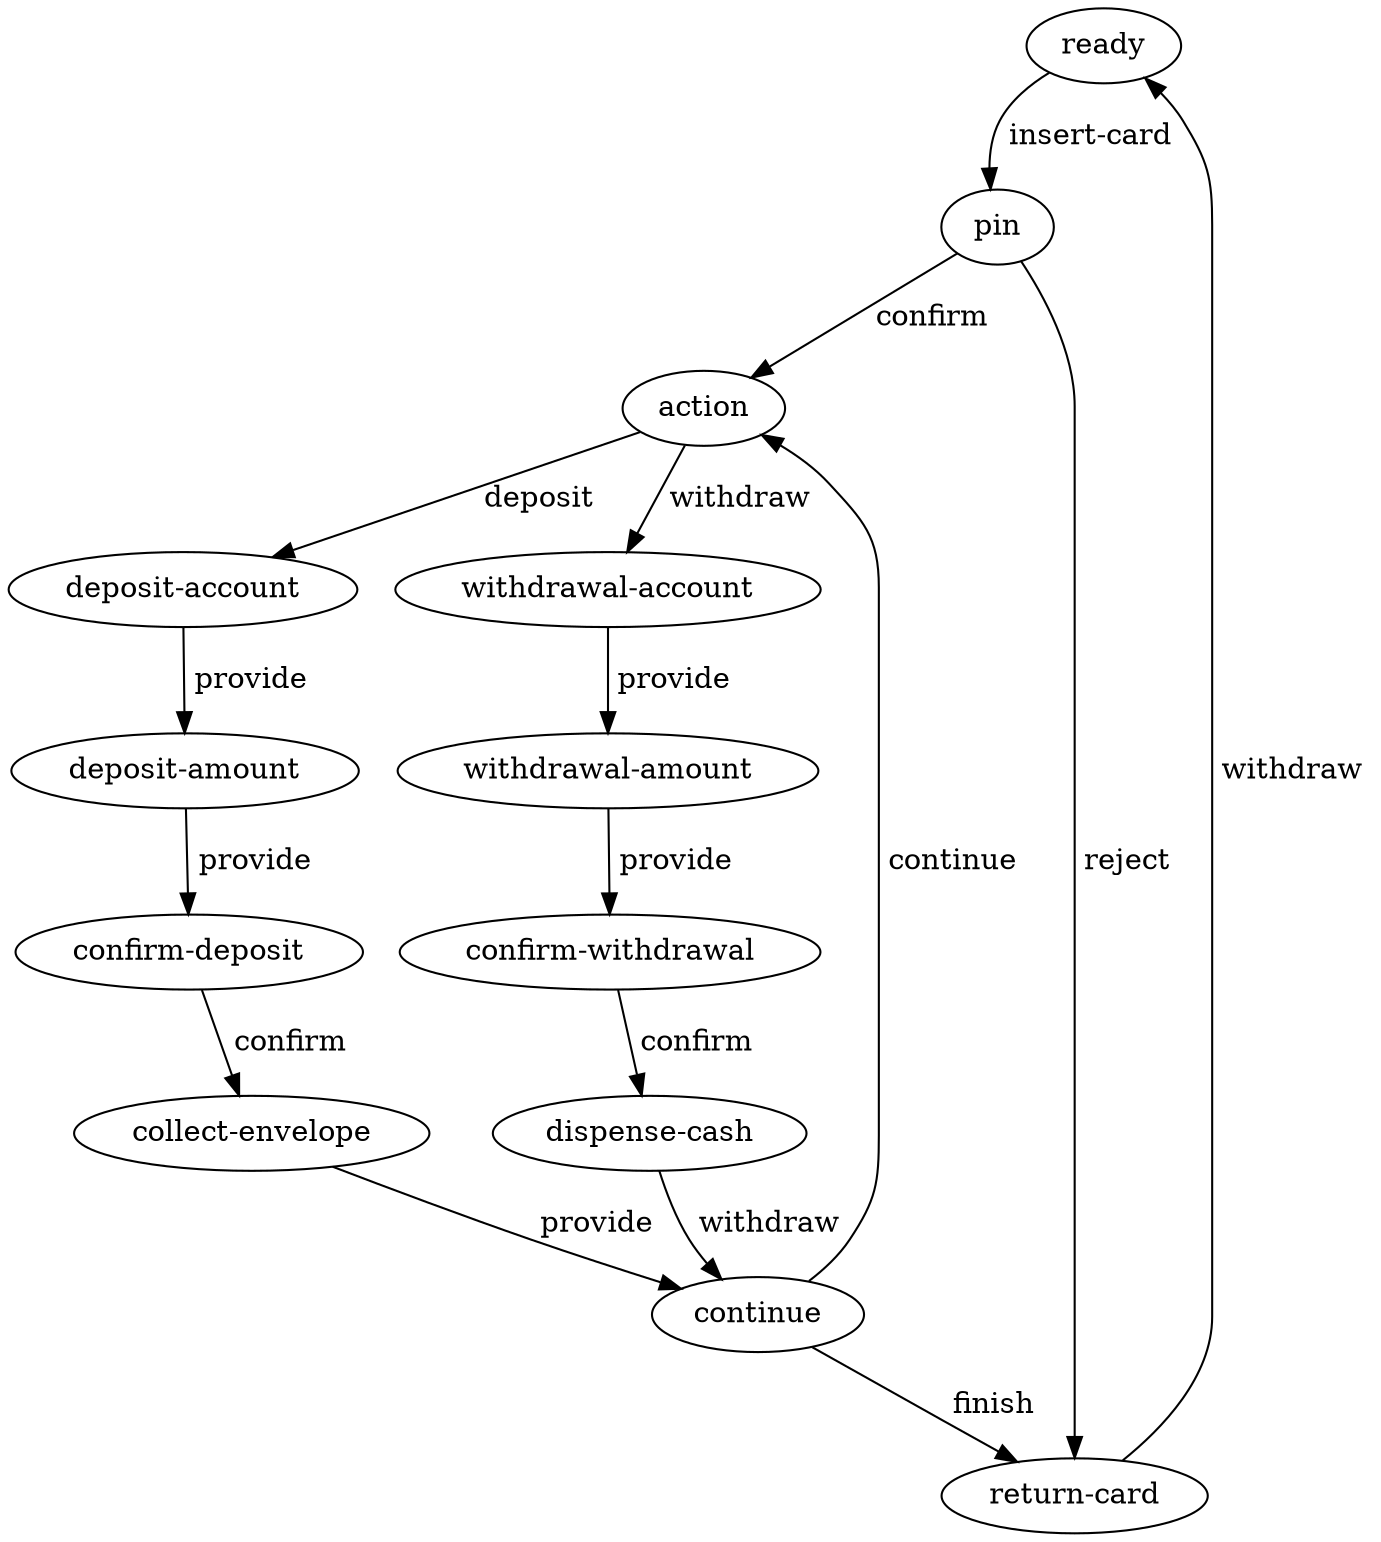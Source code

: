 digraph "ATM" {
  "ready";
  "pin";
  "action";
  "return-card";
  "deposit-account";
  "deposit-amount";
  "confirm-deposit";
  "collect-envelope";
  "continue";
  "withdrawal-account";
  "withdrawal-amount";
  "confirm-withdrawal";
  "dispense-cash";
  "ready" -> "pin" [ label=" insert-card " ];
  "pin" -> "action" [ label=" confirm " ];
  "pin" -> "return-card" [ label=" reject " ];
  "return-card" -> "ready" [ label=" withdraw " ];
  "action" -> "deposit-account" [ label=" deposit " ];
  "deposit-account" -> "deposit-amount" [ label=" provide " ];
  "deposit-amount" -> "confirm-deposit" [ label=" provide " ];
  "confirm-deposit" -> "collect-envelope" [ label=" confirm " ];
  "collect-envelope" -> "continue" [ label=" provide " ];
  "action" -> "withdrawal-account" [ label=" withdraw " ];
  "withdrawal-account" -> "withdrawal-amount" [ label=" provide " ];
  "withdrawal-amount" -> "confirm-withdrawal" [ label=" provide " ];
  "confirm-withdrawal" -> "dispense-cash" [ label=" confirm " ];
  "dispense-cash" -> "continue" [ label=" withdraw " ];
  "continue" -> "action" [ label=" continue " ];
  "continue" -> "return-card" [ label=" finish " ];
}